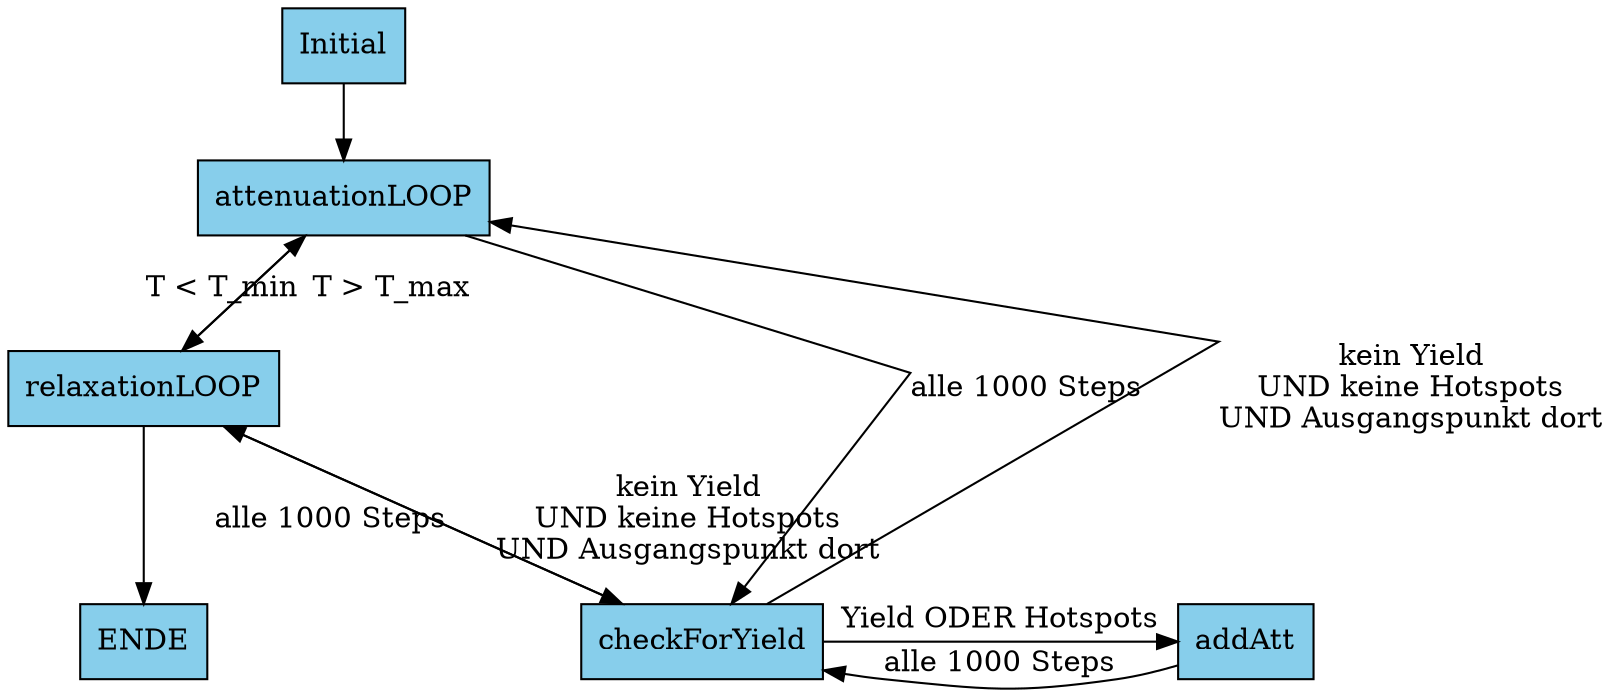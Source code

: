 digraph G {
node [
  style="filled",
  shape=rectangle,
  fillcolor="skyblue"
];

  initial [label="Initial"]
  attLoop [label="attenuationLOOP"]
  relaxLoop [label="relaxationLOOP"]
  check [label="checkForYield"]
  addAtt [label="addAtt"]
  end [label="ENDE"]

  initial -> attLoop
  relaxLoop -> end [weight=5]
  attLoop -> check [label="alle 1000 Steps"]
  relaxLoop -> check [label="alle 1000 Steps"]
  addAtt -> check [label="alle 1000 Steps"]
  check -> attLoop [label="kein Yield\nUND keine Hotspots\nUND Ausgangspunkt dort"]
  check -> addAtt [label="Yield ODER Hotspots"]
  check -> relaxLoop [label="kein Yield\nUND keine Hotspots\nUND Ausgangspunkt dort"]
  attLoop -> relaxLoop [label="T < T_min", weight=6]
  relaxLoop -> attLoop [label="T > T_max", weight=6]
  
  root=initial
  splines=line
  compound=true;
  {rank=same; check, addAtt}
  margin=0;
  charset=latin1
  }
